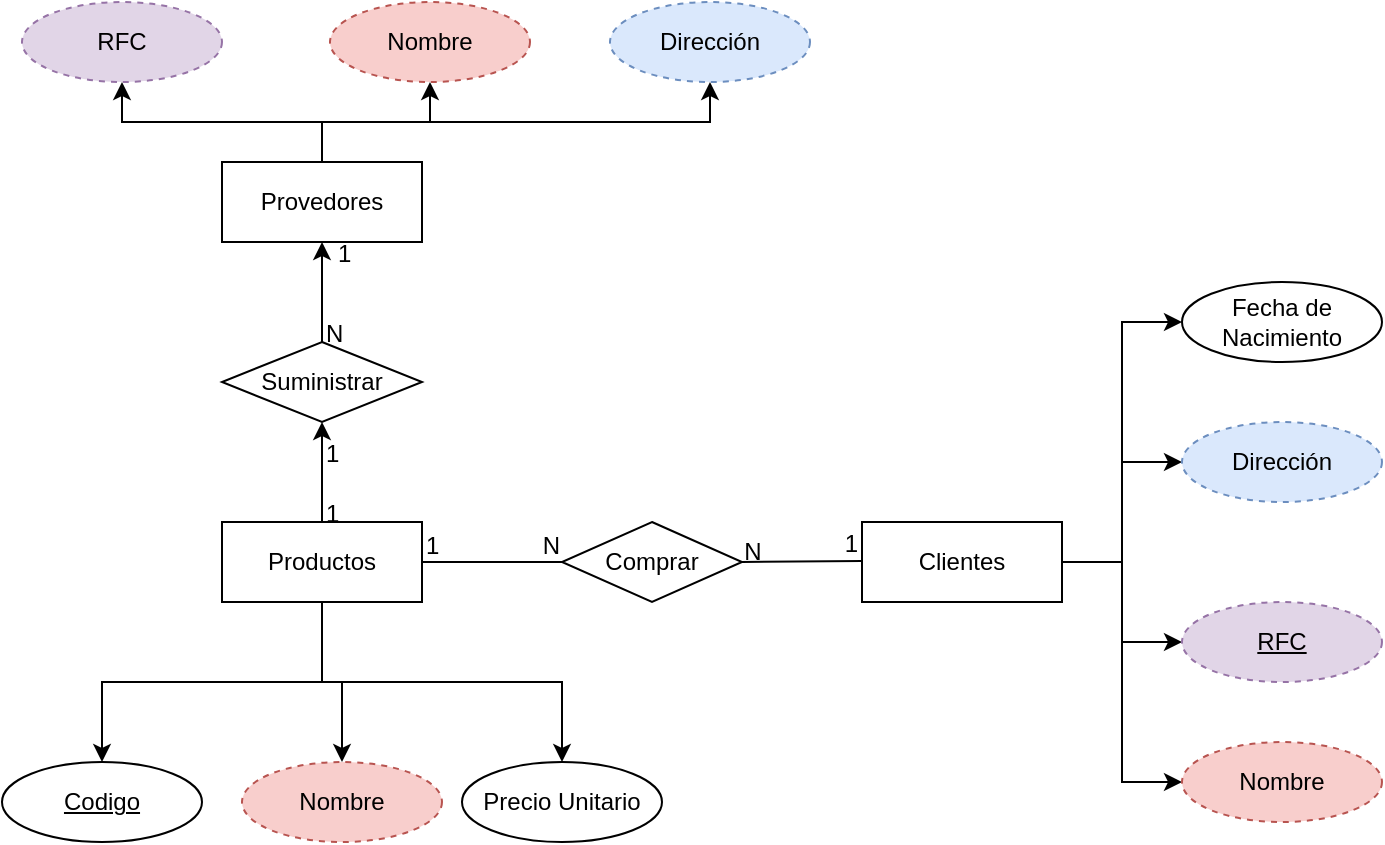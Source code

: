 <mxfile version="21.6.9" type="github">
  <diagram name="Página-1" id="vufhJvKI8RO2NKhJ_CH_">
    <mxGraphModel dx="1434" dy="796" grid="1" gridSize="10" guides="1" tooltips="1" connect="1" arrows="1" fold="1" page="1" pageScale="1" pageWidth="827" pageHeight="1169" background="none" math="0" shadow="0">
      <root>
        <mxCell id="0" />
        <mxCell id="1" parent="0" />
        <mxCell id="pW5JMyD9-N8qxBRFn_aI-24" style="edgeStyle=orthogonalEdgeStyle;rounded=0;orthogonalLoop=1;jettySize=auto;html=1;exitX=0.5;exitY=0;exitDx=0;exitDy=0;entryX=0.5;entryY=1;entryDx=0;entryDy=0;" edge="1" parent="1" source="pW5JMyD9-N8qxBRFn_aI-1" target="pW5JMyD9-N8qxBRFn_aI-23">
          <mxGeometry relative="1" as="geometry" />
        </mxCell>
        <mxCell id="pW5JMyD9-N8qxBRFn_aI-52" style="edgeStyle=orthogonalEdgeStyle;rounded=0;orthogonalLoop=1;jettySize=auto;html=1;exitX=0.5;exitY=1;exitDx=0;exitDy=0;entryX=0.5;entryY=0;entryDx=0;entryDy=0;" edge="1" parent="1" source="pW5JMyD9-N8qxBRFn_aI-1" target="pW5JMyD9-N8qxBRFn_aI-10">
          <mxGeometry relative="1" as="geometry" />
        </mxCell>
        <mxCell id="pW5JMyD9-N8qxBRFn_aI-53" style="edgeStyle=orthogonalEdgeStyle;rounded=0;orthogonalLoop=1;jettySize=auto;html=1;exitX=0.5;exitY=1;exitDx=0;exitDy=0;entryX=0.5;entryY=0;entryDx=0;entryDy=0;" edge="1" parent="1" source="pW5JMyD9-N8qxBRFn_aI-1" target="pW5JMyD9-N8qxBRFn_aI-12">
          <mxGeometry relative="1" as="geometry" />
        </mxCell>
        <mxCell id="pW5JMyD9-N8qxBRFn_aI-54" style="edgeStyle=orthogonalEdgeStyle;rounded=0;orthogonalLoop=1;jettySize=auto;html=1;exitX=0.5;exitY=1;exitDx=0;exitDy=0;" edge="1" parent="1" source="pW5JMyD9-N8qxBRFn_aI-1" target="pW5JMyD9-N8qxBRFn_aI-14">
          <mxGeometry relative="1" as="geometry" />
        </mxCell>
        <mxCell id="pW5JMyD9-N8qxBRFn_aI-1" value="Productos" style="whiteSpace=wrap;html=1;align=center;rounded=0;" vertex="1" parent="1">
          <mxGeometry x="220" y="320" width="100" height="40" as="geometry" />
        </mxCell>
        <mxCell id="pW5JMyD9-N8qxBRFn_aI-45" style="edgeStyle=orthogonalEdgeStyle;rounded=0;orthogonalLoop=1;jettySize=auto;html=1;exitX=1;exitY=0.5;exitDx=0;exitDy=0;entryX=0;entryY=0.5;entryDx=0;entryDy=0;" edge="1" parent="1" source="pW5JMyD9-N8qxBRFn_aI-2" target="pW5JMyD9-N8qxBRFn_aI-9">
          <mxGeometry relative="1" as="geometry" />
        </mxCell>
        <mxCell id="pW5JMyD9-N8qxBRFn_aI-46" style="edgeStyle=orthogonalEdgeStyle;rounded=0;orthogonalLoop=1;jettySize=auto;html=1;exitX=1;exitY=0.5;exitDx=0;exitDy=0;entryX=0;entryY=0.5;entryDx=0;entryDy=0;" edge="1" parent="1" source="pW5JMyD9-N8qxBRFn_aI-2" target="pW5JMyD9-N8qxBRFn_aI-8">
          <mxGeometry relative="1" as="geometry" />
        </mxCell>
        <mxCell id="pW5JMyD9-N8qxBRFn_aI-47" style="edgeStyle=orthogonalEdgeStyle;rounded=0;orthogonalLoop=1;jettySize=auto;html=1;exitX=1;exitY=0.5;exitDx=0;exitDy=0;entryX=0;entryY=0.5;entryDx=0;entryDy=0;" edge="1" parent="1" source="pW5JMyD9-N8qxBRFn_aI-2" target="pW5JMyD9-N8qxBRFn_aI-5">
          <mxGeometry relative="1" as="geometry" />
        </mxCell>
        <mxCell id="pW5JMyD9-N8qxBRFn_aI-48" style="edgeStyle=orthogonalEdgeStyle;rounded=0;orthogonalLoop=1;jettySize=auto;html=1;exitX=1;exitY=0.5;exitDx=0;exitDy=0;entryX=0;entryY=0.5;entryDx=0;entryDy=0;" edge="1" parent="1" source="pW5JMyD9-N8qxBRFn_aI-2" target="pW5JMyD9-N8qxBRFn_aI-6">
          <mxGeometry relative="1" as="geometry" />
        </mxCell>
        <mxCell id="pW5JMyD9-N8qxBRFn_aI-2" value="Clientes" style="whiteSpace=wrap;html=1;align=center;rounded=0;" vertex="1" parent="1">
          <mxGeometry x="540" y="320" width="100" height="40" as="geometry" />
        </mxCell>
        <mxCell id="pW5JMyD9-N8qxBRFn_aI-4" value="Comprar" style="shape=rhombus;perimeter=rhombusPerimeter;whiteSpace=wrap;html=1;align=center;rounded=0;" vertex="1" parent="1">
          <mxGeometry x="390" y="320" width="90" height="40" as="geometry" />
        </mxCell>
        <mxCell id="pW5JMyD9-N8qxBRFn_aI-5" value="RFC" style="ellipse;whiteSpace=wrap;html=1;align=center;fontStyle=4;dashed=1;fillColor=#e1d5e7;strokeColor=#9673a6;rounded=0;" vertex="1" parent="1">
          <mxGeometry x="700" y="360" width="100" height="40" as="geometry" />
        </mxCell>
        <mxCell id="pW5JMyD9-N8qxBRFn_aI-6" value="Nombre" style="ellipse;whiteSpace=wrap;html=1;align=center;fillColor=#f8cecc;strokeColor=#b85450;dashed=1;rounded=0;" vertex="1" parent="1">
          <mxGeometry x="700" y="430" width="100" height="40" as="geometry" />
        </mxCell>
        <mxCell id="pW5JMyD9-N8qxBRFn_aI-8" value="Dirección" style="ellipse;whiteSpace=wrap;html=1;align=center;fillColor=#dae8fc;strokeColor=#6c8ebf;dashed=1;rounded=0;" vertex="1" parent="1">
          <mxGeometry x="700" y="270" width="100" height="40" as="geometry" />
        </mxCell>
        <mxCell id="pW5JMyD9-N8qxBRFn_aI-9" value="Fecha de Nacimiento" style="ellipse;whiteSpace=wrap;html=1;align=center;rounded=0;" vertex="1" parent="1">
          <mxGeometry x="700" y="200" width="100" height="40" as="geometry" />
        </mxCell>
        <mxCell id="pW5JMyD9-N8qxBRFn_aI-10" value="Codigo" style="ellipse;whiteSpace=wrap;html=1;align=center;fontStyle=4;rounded=0;" vertex="1" parent="1">
          <mxGeometry x="110" y="440" width="100" height="40" as="geometry" />
        </mxCell>
        <mxCell id="pW5JMyD9-N8qxBRFn_aI-12" value="Nombre" style="ellipse;whiteSpace=wrap;html=1;align=center;dashed=1;fillColor=#f8cecc;strokeColor=#b85450;rounded=0;" vertex="1" parent="1">
          <mxGeometry x="230" y="440" width="100" height="40" as="geometry" />
        </mxCell>
        <mxCell id="pW5JMyD9-N8qxBRFn_aI-14" value="Precio Unitario" style="ellipse;whiteSpace=wrap;html=1;align=center;rounded=0;" vertex="1" parent="1">
          <mxGeometry x="340" y="440" width="100" height="40" as="geometry" />
        </mxCell>
        <mxCell id="pW5JMyD9-N8qxBRFn_aI-15" value="" style="endArrow=none;html=1;rounded=0;exitX=1;exitY=0.5;exitDx=0;exitDy=0;" edge="1" parent="1" source="pW5JMyD9-N8qxBRFn_aI-4">
          <mxGeometry relative="1" as="geometry">
            <mxPoint x="380" y="339.5" as="sourcePoint" />
            <mxPoint x="540" y="339.5" as="targetPoint" />
          </mxGeometry>
        </mxCell>
        <mxCell id="pW5JMyD9-N8qxBRFn_aI-16" value="1" style="resizable=0;html=1;whiteSpace=wrap;align=right;verticalAlign=bottom;rounded=0;" connectable="0" vertex="1" parent="pW5JMyD9-N8qxBRFn_aI-15">
          <mxGeometry x="1" relative="1" as="geometry" />
        </mxCell>
        <mxCell id="pW5JMyD9-N8qxBRFn_aI-17" value="N" style="text;html=1;align=center;verticalAlign=middle;resizable=0;points=[];autosize=1;strokeColor=none;fillColor=none;rounded=0;" vertex="1" parent="1">
          <mxGeometry x="470" y="320" width="30" height="30" as="geometry" />
        </mxCell>
        <mxCell id="pW5JMyD9-N8qxBRFn_aI-19" value="" style="endArrow=none;html=1;rounded=0;exitX=1;exitY=0.5;exitDx=0;exitDy=0;entryX=0;entryY=0.5;entryDx=0;entryDy=0;" edge="1" parent="1" source="pW5JMyD9-N8qxBRFn_aI-1" target="pW5JMyD9-N8qxBRFn_aI-4">
          <mxGeometry relative="1" as="geometry">
            <mxPoint x="320" y="350" as="sourcePoint" />
            <mxPoint x="480" y="350" as="targetPoint" />
          </mxGeometry>
        </mxCell>
        <mxCell id="pW5JMyD9-N8qxBRFn_aI-20" value="1" style="resizable=0;html=1;whiteSpace=wrap;align=left;verticalAlign=bottom;rounded=0;" connectable="0" vertex="1" parent="pW5JMyD9-N8qxBRFn_aI-19">
          <mxGeometry x="-1" relative="1" as="geometry" />
        </mxCell>
        <mxCell id="pW5JMyD9-N8qxBRFn_aI-21" value="N" style="resizable=0;html=1;whiteSpace=wrap;align=right;verticalAlign=bottom;rounded=0;" connectable="0" vertex="1" parent="pW5JMyD9-N8qxBRFn_aI-19">
          <mxGeometry x="1" relative="1" as="geometry" />
        </mxCell>
        <mxCell id="pW5JMyD9-N8qxBRFn_aI-49" style="edgeStyle=orthogonalEdgeStyle;rounded=0;orthogonalLoop=1;jettySize=auto;html=1;exitX=0.5;exitY=0;exitDx=0;exitDy=0;entryX=0.5;entryY=1;entryDx=0;entryDy=0;" edge="1" parent="1" source="pW5JMyD9-N8qxBRFn_aI-22" target="pW5JMyD9-N8qxBRFn_aI-39">
          <mxGeometry relative="1" as="geometry" />
        </mxCell>
        <mxCell id="pW5JMyD9-N8qxBRFn_aI-50" style="edgeStyle=orthogonalEdgeStyle;rounded=0;orthogonalLoop=1;jettySize=auto;html=1;exitX=0.5;exitY=0;exitDx=0;exitDy=0;entryX=0.5;entryY=1;entryDx=0;entryDy=0;" edge="1" parent="1" source="pW5JMyD9-N8qxBRFn_aI-22" target="pW5JMyD9-N8qxBRFn_aI-40">
          <mxGeometry relative="1" as="geometry" />
        </mxCell>
        <mxCell id="pW5JMyD9-N8qxBRFn_aI-51" style="edgeStyle=orthogonalEdgeStyle;rounded=0;orthogonalLoop=1;jettySize=auto;html=1;exitX=0.5;exitY=0;exitDx=0;exitDy=0;entryX=0.5;entryY=1;entryDx=0;entryDy=0;" edge="1" parent="1" source="pW5JMyD9-N8qxBRFn_aI-22" target="pW5JMyD9-N8qxBRFn_aI-41">
          <mxGeometry relative="1" as="geometry" />
        </mxCell>
        <mxCell id="pW5JMyD9-N8qxBRFn_aI-22" value="Provedores" style="whiteSpace=wrap;html=1;align=center;rounded=0;" vertex="1" parent="1">
          <mxGeometry x="220" y="140" width="100" height="40" as="geometry" />
        </mxCell>
        <mxCell id="pW5JMyD9-N8qxBRFn_aI-25" style="edgeStyle=orthogonalEdgeStyle;rounded=0;orthogonalLoop=1;jettySize=auto;html=1;exitX=0.5;exitY=0;exitDx=0;exitDy=0;entryX=0.5;entryY=1;entryDx=0;entryDy=0;" edge="1" parent="1" source="pW5JMyD9-N8qxBRFn_aI-23" target="pW5JMyD9-N8qxBRFn_aI-22">
          <mxGeometry relative="1" as="geometry" />
        </mxCell>
        <mxCell id="pW5JMyD9-N8qxBRFn_aI-23" value="Suministrar" style="shape=rhombus;perimeter=rhombusPerimeter;whiteSpace=wrap;html=1;align=center;rounded=0;" vertex="1" parent="1">
          <mxGeometry x="220" y="230" width="100" height="40" as="geometry" />
        </mxCell>
        <mxCell id="pW5JMyD9-N8qxBRFn_aI-26" value="" style="shape=table;startSize=0;container=1;collapsible=1;childLayout=tableLayout;fixedRows=1;rowLines=0;fontStyle=0;align=center;resizeLast=1;strokeColor=none;fillColor=none;collapsible=0;whiteSpace=wrap;html=1;rounded=0;" vertex="1" parent="1">
          <mxGeometry x="234" y="270" width="180" height="30" as="geometry" />
        </mxCell>
        <mxCell id="pW5JMyD9-N8qxBRFn_aI-27" value="" style="shape=tableRow;horizontal=0;startSize=0;swimlaneHead=0;swimlaneBody=0;fillColor=none;collapsible=0;dropTarget=0;points=[[0,0.5],[1,0.5]];portConstraint=eastwest;top=0;left=0;right=0;bottom=0;rounded=0;" vertex="1" parent="pW5JMyD9-N8qxBRFn_aI-26">
          <mxGeometry width="180" height="30" as="geometry" />
        </mxCell>
        <mxCell id="pW5JMyD9-N8qxBRFn_aI-28" value="" style="shape=partialRectangle;connectable=0;fillColor=none;top=0;left=0;bottom=0;right=0;editable=1;overflow=hidden;rounded=0;" vertex="1" parent="pW5JMyD9-N8qxBRFn_aI-27">
          <mxGeometry width="30" height="30" as="geometry">
            <mxRectangle width="30" height="30" as="alternateBounds" />
          </mxGeometry>
        </mxCell>
        <mxCell id="pW5JMyD9-N8qxBRFn_aI-29" value="1" style="shape=partialRectangle;connectable=0;fillColor=none;top=0;left=0;bottom=0;right=0;align=left;spacingLeft=6;overflow=hidden;rounded=0;" vertex="1" parent="pW5JMyD9-N8qxBRFn_aI-27">
          <mxGeometry x="30" width="150" height="30" as="geometry">
            <mxRectangle width="150" height="30" as="alternateBounds" />
          </mxGeometry>
        </mxCell>
        <mxCell id="pW5JMyD9-N8qxBRFn_aI-30" value="" style="shape=tableRow;horizontal=0;startSize=0;swimlaneHead=0;swimlaneBody=0;fillColor=none;collapsible=0;dropTarget=0;points=[[0,0.5],[1,0.5]];portConstraint=eastwest;top=0;left=0;right=0;bottom=0;rounded=0;" vertex="1" parent="1">
          <mxGeometry x="234" y="300" width="180" height="30" as="geometry" />
        </mxCell>
        <mxCell id="pW5JMyD9-N8qxBRFn_aI-31" value="" style="shape=partialRectangle;connectable=0;fillColor=none;top=0;left=0;bottom=0;right=0;editable=1;overflow=hidden;rounded=0;" vertex="1" parent="pW5JMyD9-N8qxBRFn_aI-30">
          <mxGeometry width="30" height="30" as="geometry">
            <mxRectangle width="30" height="30" as="alternateBounds" />
          </mxGeometry>
        </mxCell>
        <mxCell id="pW5JMyD9-N8qxBRFn_aI-32" value="1" style="shape=partialRectangle;connectable=0;fillColor=none;top=0;left=0;bottom=0;right=0;align=left;spacingLeft=6;overflow=hidden;rounded=0;" vertex="1" parent="pW5JMyD9-N8qxBRFn_aI-30">
          <mxGeometry x="30" width="150" height="30" as="geometry">
            <mxRectangle width="150" height="30" as="alternateBounds" />
          </mxGeometry>
        </mxCell>
        <mxCell id="pW5JMyD9-N8qxBRFn_aI-33" value="" style="shape=tableRow;horizontal=0;startSize=0;swimlaneHead=0;swimlaneBody=0;fillColor=none;collapsible=0;dropTarget=0;points=[[0,0.5],[1,0.5]];portConstraint=eastwest;top=0;left=0;right=0;bottom=0;rounded=0;" vertex="1" parent="1">
          <mxGeometry x="240" y="170" width="180" height="30" as="geometry" />
        </mxCell>
        <mxCell id="pW5JMyD9-N8qxBRFn_aI-34" value="" style="shape=partialRectangle;connectable=0;fillColor=none;top=0;left=0;bottom=0;right=0;editable=1;overflow=hidden;rounded=0;" vertex="1" parent="pW5JMyD9-N8qxBRFn_aI-33">
          <mxGeometry width="30" height="30" as="geometry">
            <mxRectangle width="30" height="30" as="alternateBounds" />
          </mxGeometry>
        </mxCell>
        <mxCell id="pW5JMyD9-N8qxBRFn_aI-35" value="1" style="shape=partialRectangle;connectable=0;fillColor=none;top=0;left=0;bottom=0;right=0;align=left;spacingLeft=6;overflow=hidden;rounded=0;" vertex="1" parent="pW5JMyD9-N8qxBRFn_aI-33">
          <mxGeometry x="30" width="150" height="30" as="geometry">
            <mxRectangle width="150" height="30" as="alternateBounds" />
          </mxGeometry>
        </mxCell>
        <mxCell id="pW5JMyD9-N8qxBRFn_aI-36" value="" style="shape=tableRow;horizontal=0;startSize=0;swimlaneHead=0;swimlaneBody=0;fillColor=none;collapsible=0;dropTarget=0;points=[[0,0.5],[1,0.5]];portConstraint=eastwest;top=0;left=0;right=0;bottom=0;rounded=0;" vertex="1" parent="1">
          <mxGeometry x="270" y="200" width="180" height="30" as="geometry" />
        </mxCell>
        <mxCell id="pW5JMyD9-N8qxBRFn_aI-37" value="" style="shape=partialRectangle;connectable=0;fillColor=none;top=0;left=0;bottom=0;right=0;editable=1;overflow=hidden;rounded=0;" vertex="1" parent="pW5JMyD9-N8qxBRFn_aI-36">
          <mxGeometry width="30" height="30" as="geometry">
            <mxRectangle width="30" height="30" as="alternateBounds" />
          </mxGeometry>
        </mxCell>
        <mxCell id="pW5JMyD9-N8qxBRFn_aI-38" value="N" style="shape=partialRectangle;connectable=0;fillColor=none;top=0;left=0;bottom=0;right=0;align=left;spacingLeft=6;overflow=hidden;rounded=0;" vertex="1" parent="1">
          <mxGeometry x="264" y="210" width="150" height="30" as="geometry">
            <mxRectangle width="150" height="30" as="alternateBounds" />
          </mxGeometry>
        </mxCell>
        <mxCell id="pW5JMyD9-N8qxBRFn_aI-39" value="RFC" style="ellipse;whiteSpace=wrap;html=1;align=center;dashed=1;fillColor=#e1d5e7;strokeColor=#9673a6;rounded=0;" vertex="1" parent="1">
          <mxGeometry x="120" y="60" width="100" height="40" as="geometry" />
        </mxCell>
        <mxCell id="pW5JMyD9-N8qxBRFn_aI-40" value="Nombre" style="ellipse;whiteSpace=wrap;html=1;align=center;dashed=1;fillColor=#f8cecc;strokeColor=#b85450;rounded=0;" vertex="1" parent="1">
          <mxGeometry x="274" y="60" width="100" height="40" as="geometry" />
        </mxCell>
        <mxCell id="pW5JMyD9-N8qxBRFn_aI-41" value="Dirección" style="ellipse;whiteSpace=wrap;html=1;align=center;fillColor=#dae8fc;strokeColor=#6c8ebf;dashed=1;rounded=0;" vertex="1" parent="1">
          <mxGeometry x="414" y="60" width="100" height="40" as="geometry" />
        </mxCell>
      </root>
    </mxGraphModel>
  </diagram>
</mxfile>
